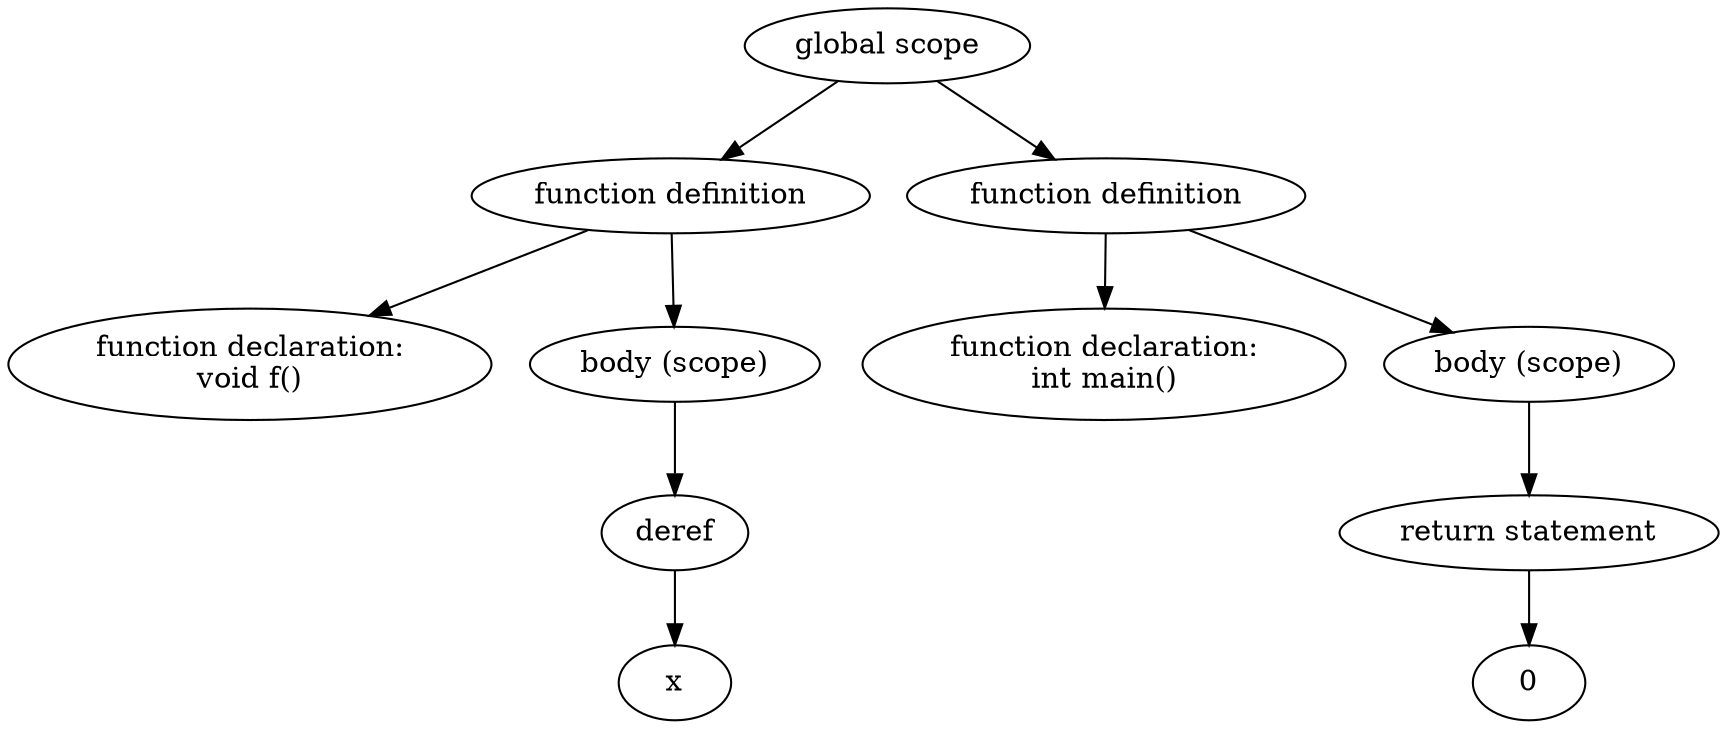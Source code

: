 digraph "Abstract Syntax Tree" {
	140480001596672 [label="function declaration:
void f()"]
	140480001593984 -> 140480001596672
	140480001595760 [label=x]
	140480001594512 -> 140480001595760
	140480001594512 [label=deref]
	140480001596432 -> 140480001594512
	140480001596432 [label="body (scope)"]
	140480001593984 -> 140480001596432
	140480001593984 [label="function definition"]
	140480001595952 -> 140480001593984
	140480001596720 [label="function declaration:
int main()"]
	140480001595328 -> 140480001596720
	140480002469744 [label=0]
	140480001629536 -> 140480002469744
	140480001629536 [label="return statement"]
	140480001594656 -> 140480001629536
	140480001594656 [label="body (scope)"]
	140480001595328 -> 140480001594656
	140480001595328 [label="function definition"]
	140480001595952 -> 140480001595328
	140480001595952 [label="global scope"]
}
